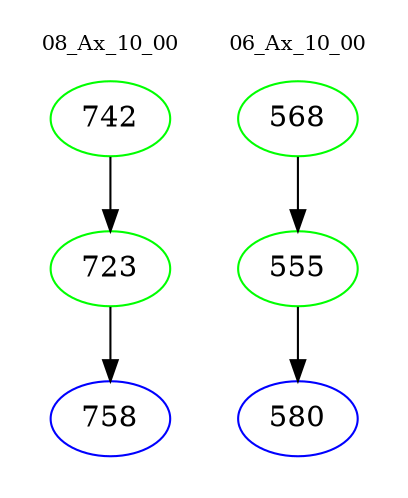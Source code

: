 digraph{
subgraph cluster_0 {
color = white
label = "08_Ax_10_00";
fontsize=10;
T0_742 [label="742", color="green"]
T0_742 -> T0_723 [color="black"]
T0_723 [label="723", color="green"]
T0_723 -> T0_758 [color="black"]
T0_758 [label="758", color="blue"]
}
subgraph cluster_1 {
color = white
label = "06_Ax_10_00";
fontsize=10;
T1_568 [label="568", color="green"]
T1_568 -> T1_555 [color="black"]
T1_555 [label="555", color="green"]
T1_555 -> T1_580 [color="black"]
T1_580 [label="580", color="blue"]
}
}
